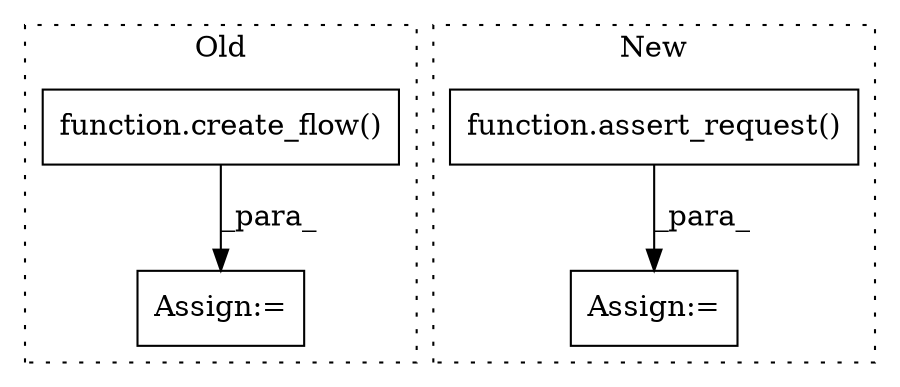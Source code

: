 digraph G {
subgraph cluster0 {
1 [label="function.create_flow()" a="75" s="965,994" l="12,33" shape="box"];
4 [label="Assign:=" a="68" s="962" l="3" shape="box"];
label = "Old";
style="dotted";
}
subgraph cluster1 {
2 [label="function.assert_request()" a="75" s="1398" l="159" shape="box"];
3 [label="Assign:=" a="68" s="1395" l="3" shape="box"];
label = "New";
style="dotted";
}
1 -> 4 [label="_para_"];
2 -> 3 [label="_para_"];
}